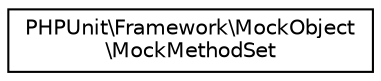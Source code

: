 digraph "Graphical Class Hierarchy"
{
  edge [fontname="Helvetica",fontsize="10",labelfontname="Helvetica",labelfontsize="10"];
  node [fontname="Helvetica",fontsize="10",shape=record];
  rankdir="LR";
  Node0 [label="PHPUnit\\Framework\\MockObject\l\\MockMethodSet",height=0.2,width=0.4,color="black", fillcolor="white", style="filled",URL="$classPHPUnit_1_1Framework_1_1MockObject_1_1MockMethodSet.html"];
}
